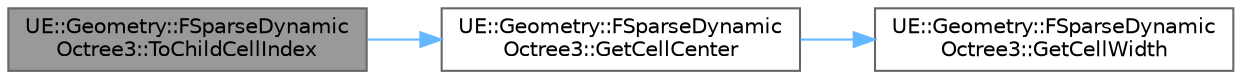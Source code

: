 digraph "UE::Geometry::FSparseDynamicOctree3::ToChildCellIndex"
{
 // INTERACTIVE_SVG=YES
 // LATEX_PDF_SIZE
  bgcolor="transparent";
  edge [fontname=Helvetica,fontsize=10,labelfontname=Helvetica,labelfontsize=10];
  node [fontname=Helvetica,fontsize=10,shape=box,height=0.2,width=0.4];
  rankdir="LR";
  Node1 [id="Node000001",label="UE::Geometry::FSparseDynamic\lOctree3::ToChildCellIndex",height=0.2,width=0.4,color="gray40", fillcolor="grey60", style="filled", fontcolor="black",tooltip=" "];
  Node1 -> Node2 [id="edge1_Node000001_Node000002",color="steelblue1",style="solid",tooltip=" "];
  Node2 [id="Node000002",label="UE::Geometry::FSparseDynamic\lOctree3::GetCellCenter",height=0.2,width=0.4,color="grey40", fillcolor="white", style="filled",URL="$d8/d48/classUE_1_1Geometry_1_1FSparseDynamicOctree3.html#a8e7c5c769f0df007fc35e4fdd02669a9",tooltip=" "];
  Node2 -> Node3 [id="edge2_Node000002_Node000003",color="steelblue1",style="solid",tooltip=" "];
  Node3 [id="Node000003",label="UE::Geometry::FSparseDynamic\lOctree3::GetCellWidth",height=0.2,width=0.4,color="grey40", fillcolor="white", style="filled",URL="$d8/d48/classUE_1_1Geometry_1_1FSparseDynamicOctree3.html#a739a68e8007c4551a8e19c3c247d5310",tooltip=" "];
}
